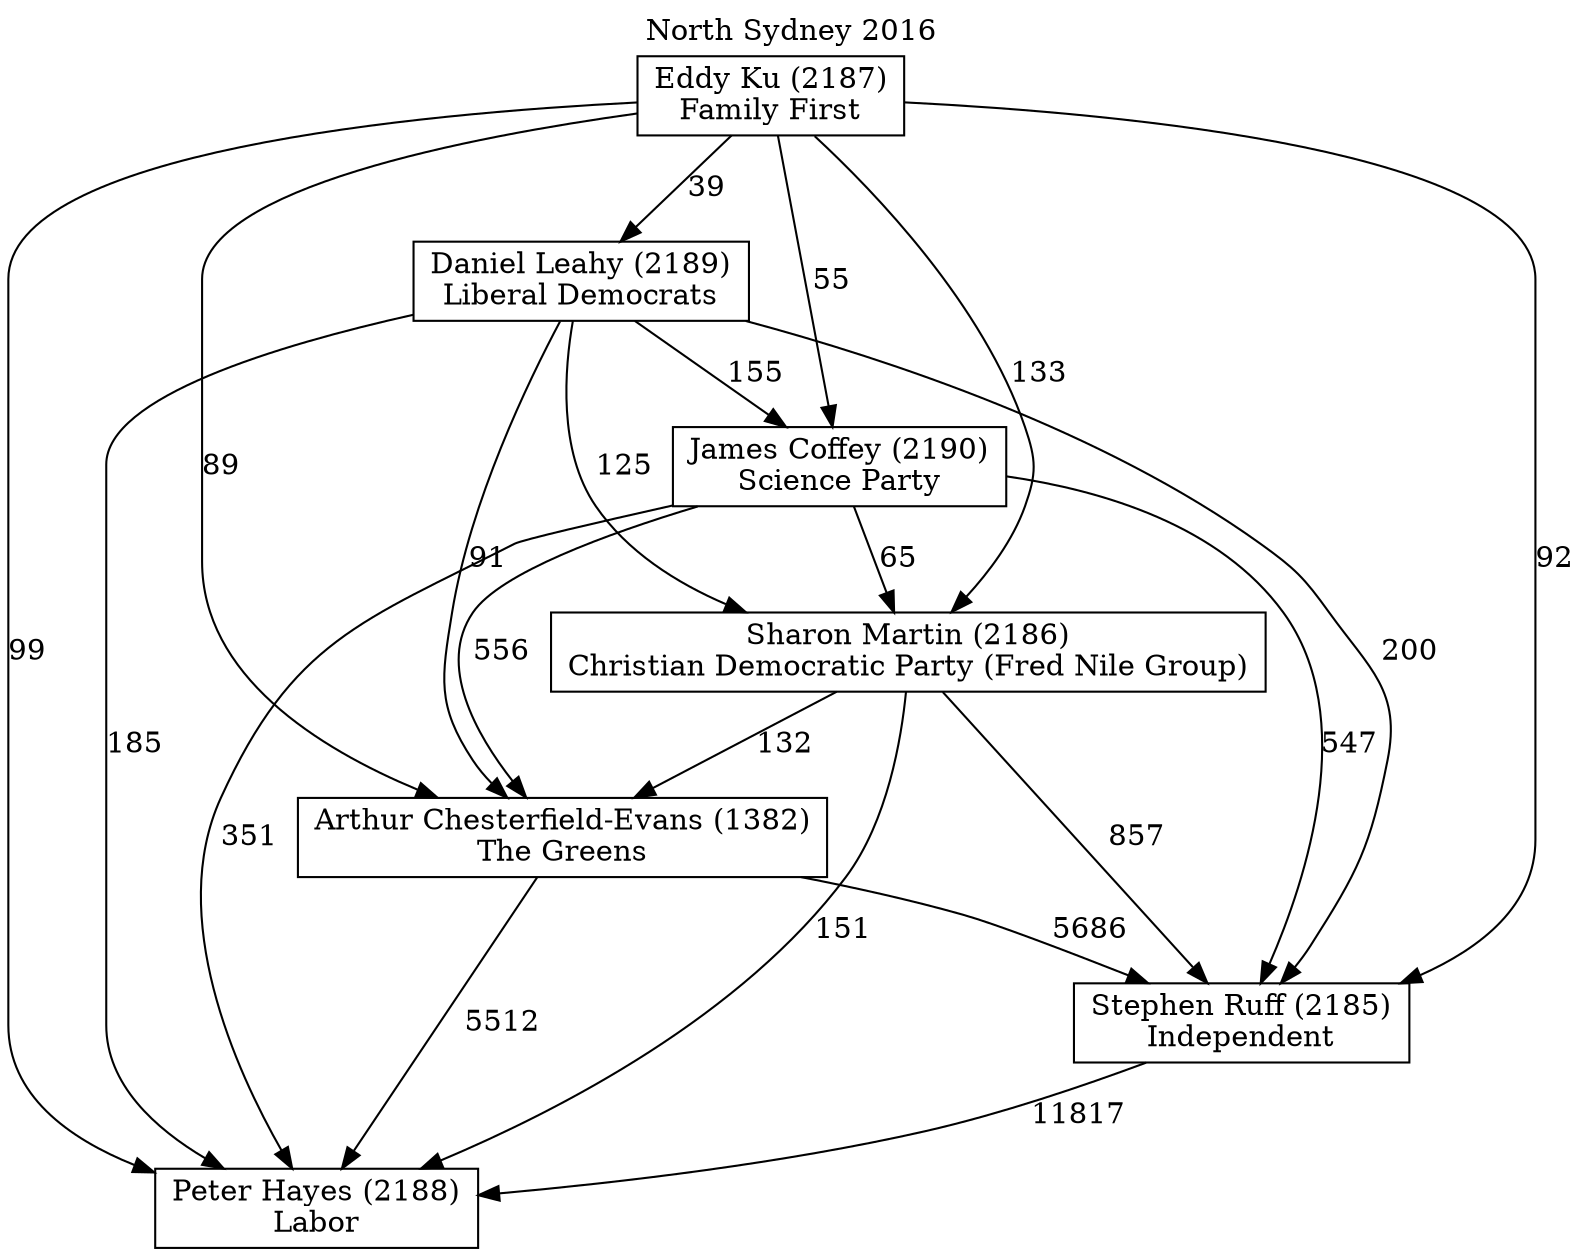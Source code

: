 // House preference flow
digraph "Peter Hayes (2188)_North Sydney_2016" {
	graph [label="North Sydney 2016" labelloc=t mclimit=10]
	node [shape=box]
	"Arthur Chesterfield-Evans (1382)" [label="Arthur Chesterfield-Evans (1382)
The Greens"]
	"James Coffey (2190)" [label="James Coffey (2190)
Science Party"]
	"Peter Hayes (2188)" [label="Peter Hayes (2188)
Labor"]
	"Sharon Martin (2186)" [label="Sharon Martin (2186)
Christian Democratic Party (Fred Nile Group)"]
	"Daniel Leahy (2189)" [label="Daniel Leahy (2189)
Liberal Democrats"]
	"Eddy Ku (2187)" [label="Eddy Ku (2187)
Family First"]
	"Stephen Ruff (2185)" [label="Stephen Ruff (2185)
Independent"]
	"Eddy Ku (2187)" -> "Peter Hayes (2188)" [label=99]
	"Arthur Chesterfield-Evans (1382)" -> "Stephen Ruff (2185)" [label=5686]
	"Daniel Leahy (2189)" -> "Peter Hayes (2188)" [label=185]
	"Daniel Leahy (2189)" -> "James Coffey (2190)" [label=155]
	"James Coffey (2190)" -> "Stephen Ruff (2185)" [label=547]
	"Eddy Ku (2187)" -> "Sharon Martin (2186)" [label=133]
	"Daniel Leahy (2189)" -> "Arthur Chesterfield-Evans (1382)" [label=91]
	"Eddy Ku (2187)" -> "Stephen Ruff (2185)" [label=92]
	"James Coffey (2190)" -> "Arthur Chesterfield-Evans (1382)" [label=556]
	"Daniel Leahy (2189)" -> "Stephen Ruff (2185)" [label=200]
	"Daniel Leahy (2189)" -> "Sharon Martin (2186)" [label=125]
	"Sharon Martin (2186)" -> "Arthur Chesterfield-Evans (1382)" [label=132]
	"James Coffey (2190)" -> "Sharon Martin (2186)" [label=65]
	"Eddy Ku (2187)" -> "James Coffey (2190)" [label=55]
	"Arthur Chesterfield-Evans (1382)" -> "Peter Hayes (2188)" [label=5512]
	"Eddy Ku (2187)" -> "Daniel Leahy (2189)" [label=39]
	"James Coffey (2190)" -> "Peter Hayes (2188)" [label=351]
	"Stephen Ruff (2185)" -> "Peter Hayes (2188)" [label=11817]
	"Sharon Martin (2186)" -> "Stephen Ruff (2185)" [label=857]
	"Sharon Martin (2186)" -> "Peter Hayes (2188)" [label=151]
	"Eddy Ku (2187)" -> "Arthur Chesterfield-Evans (1382)" [label=89]
}
